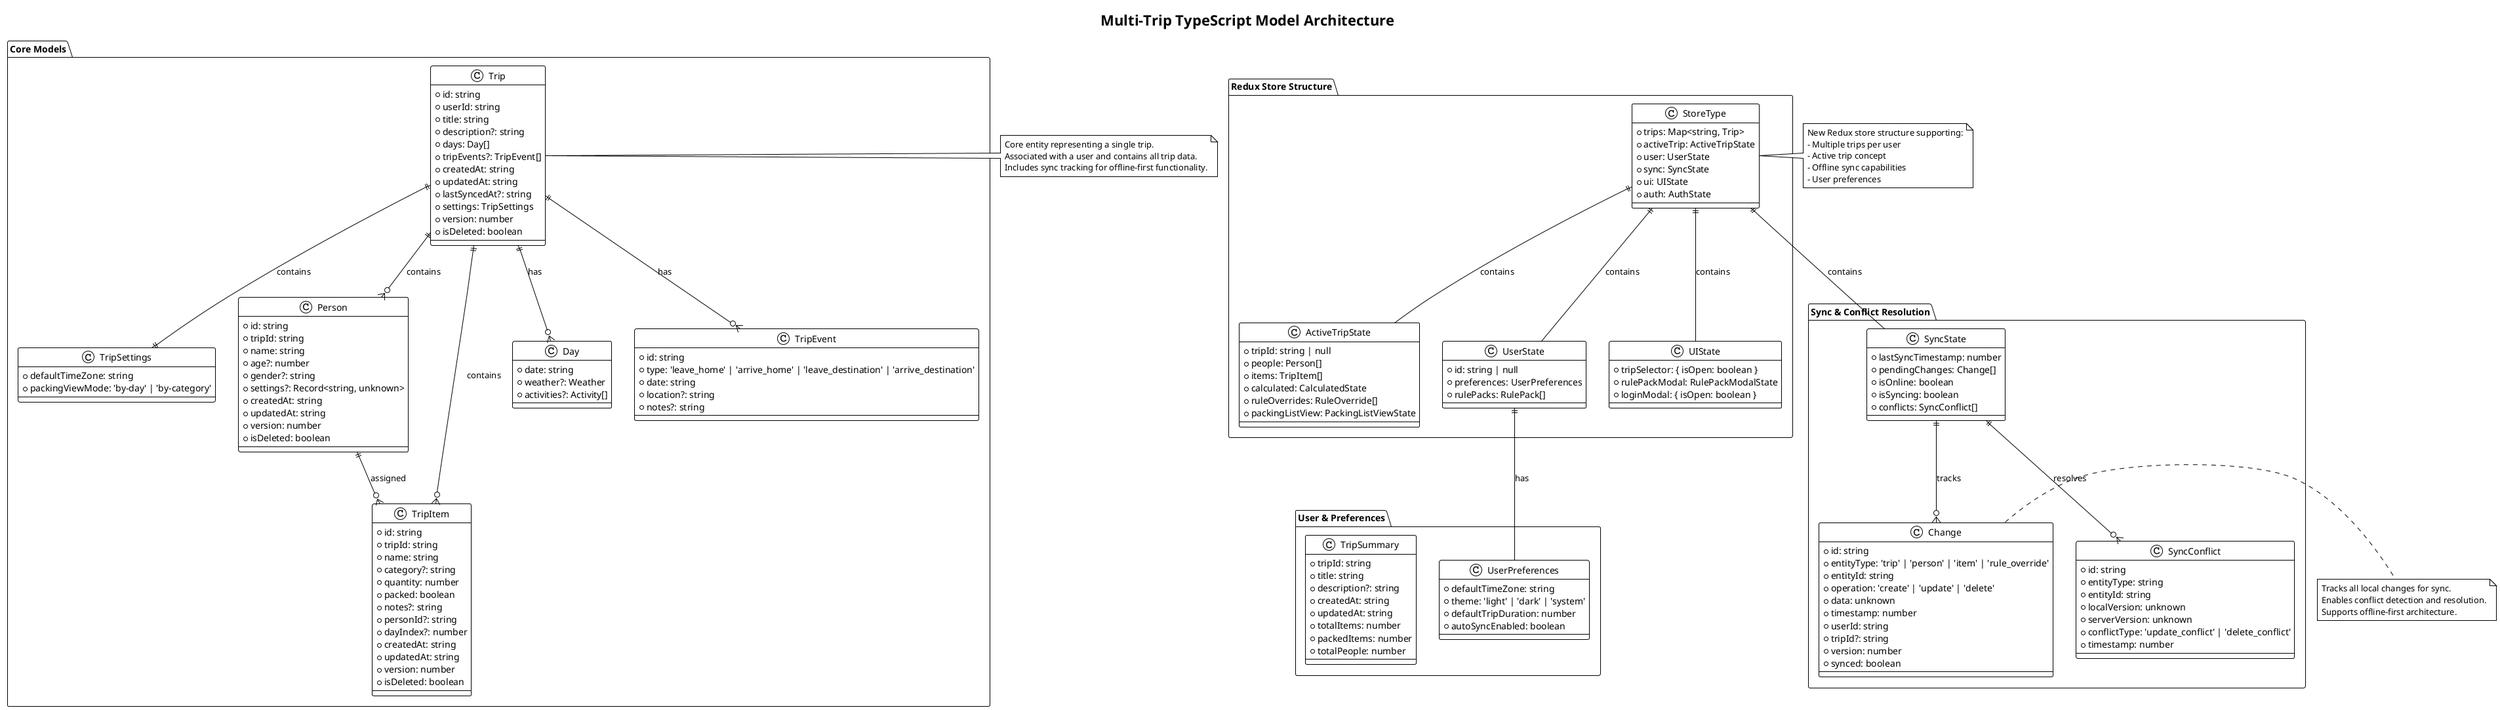 @startuml Multi-Trip Model Architecture
!theme plain

title Multi-Trip TypeScript Model Architecture

package "Core Models" {
  class Trip {
    +id: string
    +userId: string
    +title: string
    +description?: string
    +days: Day[]
    +tripEvents?: TripEvent[]
    +createdAt: string
    +updatedAt: string
    +lastSyncedAt?: string
    +settings: TripSettings
    +version: number
    +isDeleted: boolean
  }

  class TripSettings {
    +defaultTimeZone: string
    +packingViewMode: 'by-day' | 'by-category'
  }

  class Person {
    +id: string
    +tripId: string
    +name: string
    +age?: number
    +gender?: string
    +settings?: Record<string, unknown>
    +createdAt: string
    +updatedAt: string
    +version: number
    +isDeleted: boolean
  }

  class TripItem {
    +id: string
    +tripId: string
    +name: string
    +category?: string
    +quantity: number
    +packed: boolean
    +notes?: string
    +personId?: string
    +dayIndex?: number
    +createdAt: string
    +updatedAt: string
    +version: number
    +isDeleted: boolean
  }

  class Day {
    +date: string
    +weather?: Weather
    +activities?: Activity[]
  }

  class TripEvent {
    +id: string
    +type: 'leave_home' | 'arrive_home' | 'leave_destination' | 'arrive_destination'
    +date: string
    +location?: string
    +notes?: string
  }
}

package "User & Preferences" {
  class UserPreferences {
    +defaultTimeZone: string
    +theme: 'light' | 'dark' | 'system'
    +defaultTripDuration: number
    +autoSyncEnabled: boolean
  }

  class TripSummary {
    +tripId: string
    +title: string
    +description?: string
    +createdAt: string
    +updatedAt: string
    +totalItems: number
    +packedItems: number
    +totalPeople: number
  }
}

package "Sync & Conflict Resolution" {
  class Change {
    +id: string
    +entityType: 'trip' | 'person' | 'item' | 'rule_override'
    +entityId: string
    +operation: 'create' | 'update' | 'delete'
    +data: unknown
    +timestamp: number
    +userId: string
    +tripId?: string
    +version: number
    +synced: boolean
  }

  class SyncConflict {
    +id: string
    +entityType: string
    +entityId: string
    +localVersion: unknown
    +serverVersion: unknown
    +conflictType: 'update_conflict' | 'delete_conflict'
    +timestamp: number
  }

  class SyncState {
    +lastSyncTimestamp: number
    +pendingChanges: Change[]
    +isOnline: boolean
    +isSyncing: boolean
    +conflicts: SyncConflict[]
  }
}

package "Redux Store Structure" {
  class StoreType {
    +trips: Map<string, Trip>
    +activeTrip: ActiveTripState
    +user: UserState
    +sync: SyncState
    +ui: UIState
    +auth: AuthState
  }

  class ActiveTripState {
    +tripId: string | null
    +people: Person[]
    +items: TripItem[]
    +calculated: CalculatedState
    +ruleOverrides: RuleOverride[]
    +packingListView: PackingListViewState
  }

  class UserState {
    +id: string | null
    +preferences: UserPreferences
    +rulePacks: RulePack[]
  }

  class UIState {
    +tripSelector: { isOpen: boolean }
    +rulePackModal: RulePackModalState
    +loginModal: { isOpen: boolean }
  }
}

' Relationships
Trip ||--|| TripSettings : contains
Trip ||--o{ Day : has
Trip ||--o{ TripEvent : has
Trip ||--o{ Person : contains
Trip ||--o{ TripItem : contains

Person ||--o{ TripItem : assigned

StoreType ||-- ActiveTripState : contains
StoreType ||-- UserState : contains
StoreType ||-- SyncState : contains
StoreType ||-- UIState : contains

SyncState ||--o{ Change : tracks
SyncState ||--o{ SyncConflict : resolves

UserState ||-- UserPreferences : has

' Notes
note right of Trip
  Core entity representing a single trip.
  Associated with a user and contains all trip data.
  Includes sync tracking for offline-first functionality.
end note

note right of Change
  Tracks all local changes for sync.
  Enables conflict detection and resolution.
  Supports offline-first architecture.
end note

note right of StoreType
  New Redux store structure supporting:
  - Multiple trips per user
  - Active trip concept
  - Offline sync capabilities
  - User preferences
end note

@enduml 